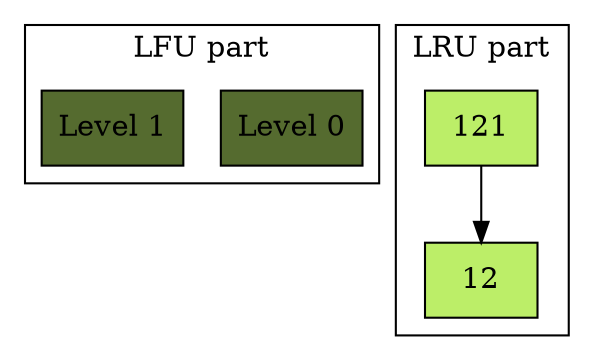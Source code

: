 digraph {
    subgraph cluster_lfu {
        node [shape=record, fillcolor = darkolivegreen2, style = filled ]
        label = "LFU part";
        Level_0[ fillcolor = darkolivegreen, label = "Level 0"] 
        Level_1[ fillcolor = darkolivegreen, label = "Level 1"] 
    }
    subgraph cluster_lru {
        node [shape=record, fillcolor = darkolivegreen2, style = filled ]
        label = "LRU part";
        121 [ label = " 121 "] 
        12 [ label = " 12 "] 
        121 -> 12; 
    }

}